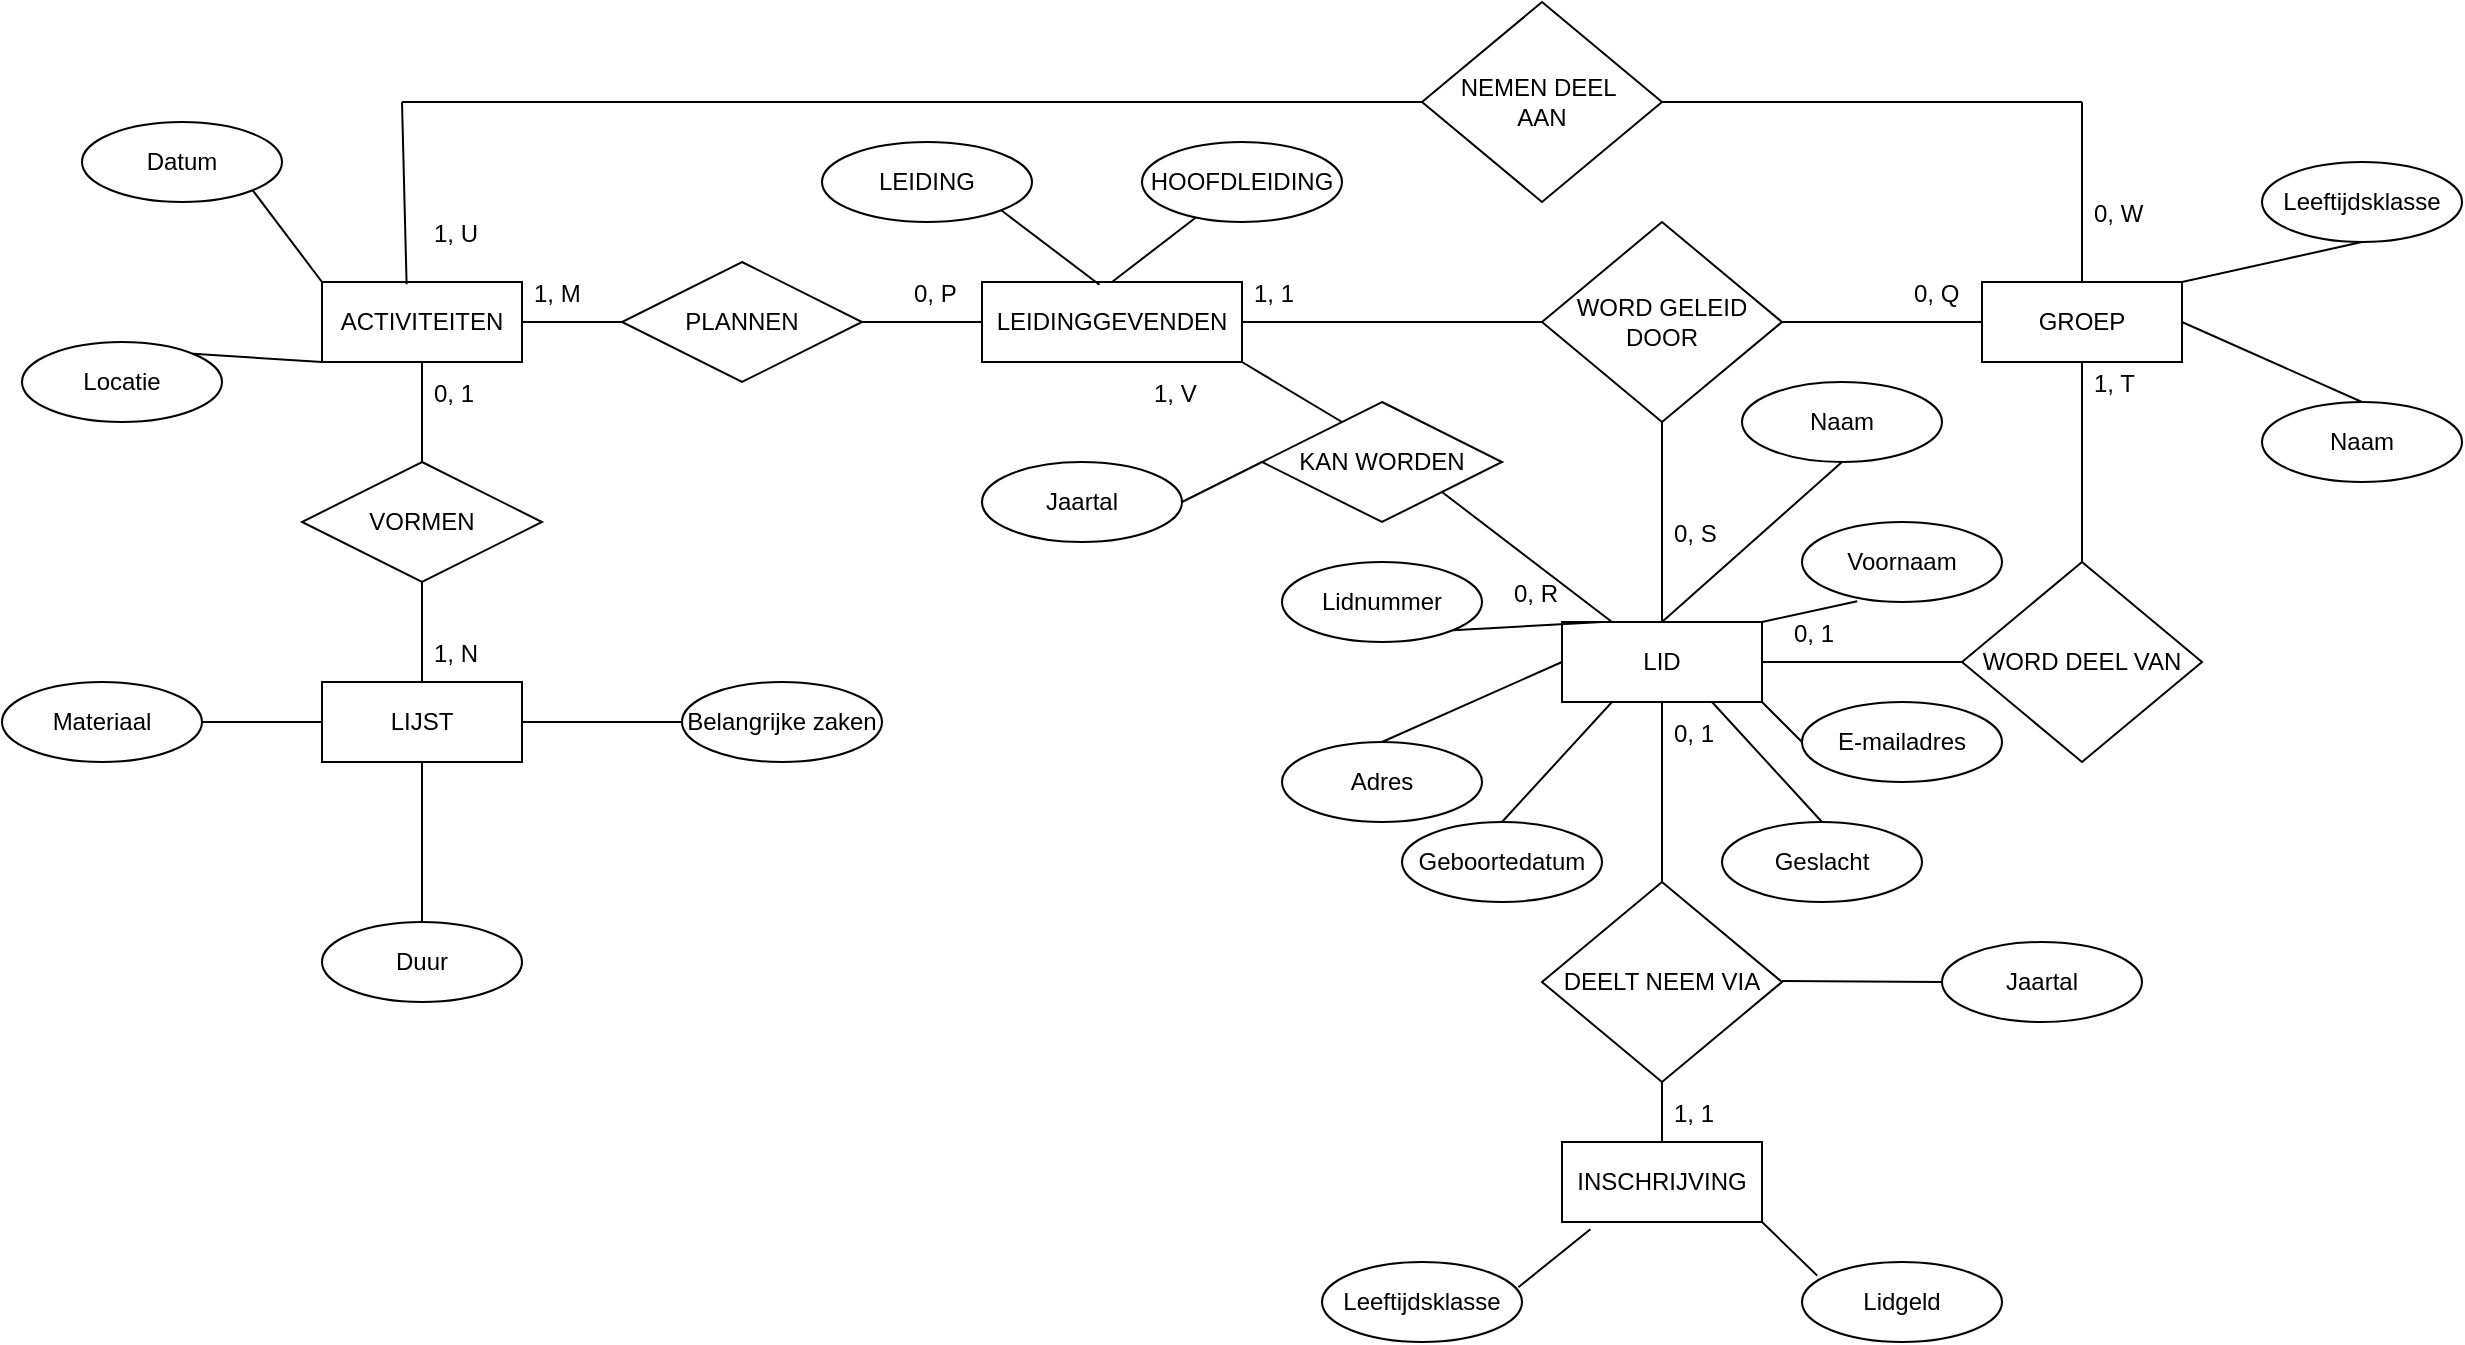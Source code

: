 <mxfile version="20.3.0" type="device"><diagram id="Uqq76q1GXSHjNBMuTjmS" name="Pagina-1"><mxGraphModel dx="2045" dy="2519" grid="1" gridSize="10" guides="1" tooltips="1" connect="1" arrows="1" fold="1" page="1" pageScale="1" pageWidth="827" pageHeight="1169" math="0" shadow="0"><root><mxCell id="0"/><mxCell id="1" parent="0"/><mxCell id="tCZ1ToOKtZZ8j16GFasy-3" value="LID" style="whiteSpace=wrap;html=1;align=center;" vertex="1" parent="1"><mxGeometry x="140" y="210" width="100" height="40" as="geometry"/></mxCell><mxCell id="tCZ1ToOKtZZ8j16GFasy-6" value="ACTIVITEITEN" style="whiteSpace=wrap;html=1;align=center;" vertex="1" parent="1"><mxGeometry x="-480" y="40" width="100" height="40" as="geometry"/></mxCell><mxCell id="tCZ1ToOKtZZ8j16GFasy-7" value="GROEP" style="whiteSpace=wrap;html=1;align=center;" vertex="1" parent="1"><mxGeometry x="350" y="40" width="100" height="40" as="geometry"/></mxCell><mxCell id="tCZ1ToOKtZZ8j16GFasy-8" value="Geslacht" style="ellipse;whiteSpace=wrap;html=1;align=center;" vertex="1" parent="1"><mxGeometry x="220" y="310" width="100" height="40" as="geometry"/></mxCell><mxCell id="tCZ1ToOKtZZ8j16GFasy-9" value="Adres" style="ellipse;whiteSpace=wrap;html=1;align=center;" vertex="1" parent="1"><mxGeometry y="270" width="100" height="40" as="geometry"/></mxCell><mxCell id="tCZ1ToOKtZZ8j16GFasy-10" value="Voornaam" style="ellipse;whiteSpace=wrap;html=1;align=center;" vertex="1" parent="1"><mxGeometry x="260" y="160" width="100" height="40" as="geometry"/></mxCell><mxCell id="tCZ1ToOKtZZ8j16GFasy-11" value="Naam" style="ellipse;whiteSpace=wrap;html=1;align=center;" vertex="1" parent="1"><mxGeometry x="230" y="90" width="100" height="40" as="geometry"/></mxCell><mxCell id="tCZ1ToOKtZZ8j16GFasy-12" value="Lidnummer&lt;span style=&quot;color: rgba(0, 0, 0, 0); font-family: monospace; font-size: 0px; text-align: start;&quot;&gt;%3CmxGraphModel%3E%3Croot%3E%3CmxCell%20id%3D%220%22%2F%3E%3CmxCell%20id%3D%221%22%20parent%3D%220%22%2F%3E%3CmxCell%20id%3D%222%22%20value%3D%22Entity%22%20style%3D%22whiteSpace%3Dwrap%3Bhtml%3D1%3Balign%3Dcenter%3B%22%20vertex%3D%221%22%20parent%3D%221%22%3E%3CmxGeometry%20x%3D%22550%22%20y%3D%22230%22%20width%3D%22100%22%20height%3D%2240%22%20as%3D%22geometry%22%2F%3E%3C%2FmxCell%3E%3C%2Froot%3E%3C%2FmxGraphModel%3E&lt;/span&gt;&lt;span style=&quot;color: rgba(0, 0, 0, 0); font-family: monospace; font-size: 0px; text-align: start;&quot;&gt;%3CmxGraphModel%3E%3Croot%3E%3CmxCell%20id%3D%220%22%2F%3E%3CmxCell%20id%3D%221%22%20parent%3D%220%22%2F%3E%3CmxCell%20id%3D%222%22%20value%3D%22Entity%22%20style%3D%22whiteSpace%3Dwrap%3Bhtml%3D1%3Balign%3Dcenter%3B%22%20vertex%3D%221%22%20parent%3D%221%22%3E%3CmxGeometry%20x%3D%22550%22%20y%3D%22230%22%20width%3D%22100%22%20height%3D%2240%22%20as%3D%22geometry%22%2F%3E%3C%2FmxCell%3E%3C%2Froot%3E%3C%2FmxGraphModel%3E&lt;/span&gt;&lt;span style=&quot;color: rgba(0, 0, 0, 0); font-family: monospace; font-size: 0px; text-align: start;&quot;&gt;%3CmxGraphModel%3E%3Croot%3E%3CmxCell%20id%3D%220%22%2F%3E%3CmxCell%20id%3D%221%22%20parent%3D%220%22%2F%3E%3CmxCell%20id%3D%222%22%20value%3D%22Entity%22%20style%3D%22whiteSpace%3Dwrap%3Bhtml%3D1%3Balign%3Dcenter%3B%22%20vertex%3D%221%22%20parent%3D%221%22%3E%3CmxGeometry%20x%3D%22550%22%20y%3D%22230%22%20width%3D%22100%22%20height%3D%2240%22%20as%3D%22geometry%22%2F%3E%3C%2FmxCell%3E%3C%2Froot%3E%3C%2FmxGraphModel%3E&lt;/span&gt;" style="ellipse;whiteSpace=wrap;html=1;align=center;" vertex="1" parent="1"><mxGeometry y="180" width="100" height="40" as="geometry"/></mxCell><mxCell id="tCZ1ToOKtZZ8j16GFasy-13" value="Geboortedatum" style="ellipse;whiteSpace=wrap;html=1;align=center;" vertex="1" parent="1"><mxGeometry x="60" y="310" width="100" height="40" as="geometry"/></mxCell><mxCell id="tCZ1ToOKtZZ8j16GFasy-14" value="E-mailadres" style="ellipse;whiteSpace=wrap;html=1;align=center;" vertex="1" parent="1"><mxGeometry x="260" y="250" width="100" height="40" as="geometry"/></mxCell><mxCell id="tCZ1ToOKtZZ8j16GFasy-16" value="" style="endArrow=none;html=1;rounded=0;entryX=0.25;entryY=1;entryDx=0;entryDy=0;exitX=0.5;exitY=0;exitDx=0;exitDy=0;" edge="1" parent="1" source="tCZ1ToOKtZZ8j16GFasy-13" target="tCZ1ToOKtZZ8j16GFasy-3"><mxGeometry relative="1" as="geometry"><mxPoint x="160" y="320" as="sourcePoint"/><mxPoint x="320" y="320" as="targetPoint"/></mxGeometry></mxCell><mxCell id="tCZ1ToOKtZZ8j16GFasy-17" value="" style="endArrow=none;html=1;rounded=0;entryX=0;entryY=0.5;entryDx=0;entryDy=0;exitX=0.5;exitY=0;exitDx=0;exitDy=0;" edge="1" parent="1" source="tCZ1ToOKtZZ8j16GFasy-9" target="tCZ1ToOKtZZ8j16GFasy-3"><mxGeometry relative="1" as="geometry"><mxPoint x="170" y="330" as="sourcePoint"/><mxPoint x="191.6" y="262" as="targetPoint"/></mxGeometry></mxCell><mxCell id="tCZ1ToOKtZZ8j16GFasy-18" value="" style="endArrow=none;html=1;rounded=0;entryX=0.5;entryY=1;entryDx=0;entryDy=0;startArrow=none;" edge="1" parent="1" target="tCZ1ToOKtZZ8j16GFasy-11"><mxGeometry relative="1" as="geometry"><mxPoint x="190" y="210" as="sourcePoint"/><mxPoint x="220" y="140" as="targetPoint"/></mxGeometry></mxCell><mxCell id="tCZ1ToOKtZZ8j16GFasy-19" value="" style="endArrow=none;html=1;rounded=0;entryX=0.276;entryY=0.99;entryDx=0;entryDy=0;exitX=0.5;exitY=0;exitDx=0;exitDy=0;entryPerimeter=0;" edge="1" parent="1" target="tCZ1ToOKtZZ8j16GFasy-10"><mxGeometry relative="1" as="geometry"><mxPoint x="240" y="210" as="sourcePoint"/><mxPoint x="280" y="190" as="targetPoint"/></mxGeometry></mxCell><mxCell id="tCZ1ToOKtZZ8j16GFasy-20" value="" style="endArrow=none;html=1;rounded=0;exitX=1;exitY=1;exitDx=0;exitDy=0;" edge="1" parent="1" source="tCZ1ToOKtZZ8j16GFasy-12"><mxGeometry relative="1" as="geometry"><mxPoint x="130" y="280" as="sourcePoint"/><mxPoint x="160" y="210" as="targetPoint"/></mxGeometry></mxCell><mxCell id="tCZ1ToOKtZZ8j16GFasy-21" value="" style="endArrow=none;html=1;rounded=0;exitX=1;exitY=1;exitDx=0;exitDy=0;entryX=0;entryY=0.5;entryDx=0;entryDy=0;" edge="1" parent="1" source="tCZ1ToOKtZZ8j16GFasy-3" target="tCZ1ToOKtZZ8j16GFasy-14"><mxGeometry relative="1" as="geometry"><mxPoint x="160" y="320" as="sourcePoint"/><mxPoint x="320" y="320" as="targetPoint"/></mxGeometry></mxCell><mxCell id="tCZ1ToOKtZZ8j16GFasy-22" value="" style="endArrow=none;html=1;rounded=0;exitX=0.75;exitY=1;exitDx=0;exitDy=0;entryX=0.5;entryY=0;entryDx=0;entryDy=0;" edge="1" parent="1" source="tCZ1ToOKtZZ8j16GFasy-3" target="tCZ1ToOKtZZ8j16GFasy-8"><mxGeometry relative="1" as="geometry"><mxPoint x="160" y="320" as="sourcePoint"/><mxPoint x="320" y="320" as="targetPoint"/></mxGeometry></mxCell><mxCell id="tCZ1ToOKtZZ8j16GFasy-23" value="INSCHRIJVING" style="whiteSpace=wrap;html=1;align=center;" vertex="1" parent="1"><mxGeometry x="140" y="470" width="100" height="40" as="geometry"/></mxCell><mxCell id="tCZ1ToOKtZZ8j16GFasy-25" value="Leeftijdsklasse" style="ellipse;whiteSpace=wrap;html=1;align=center;" vertex="1" parent="1"><mxGeometry x="20" y="530" width="100" height="40" as="geometry"/></mxCell><mxCell id="tCZ1ToOKtZZ8j16GFasy-26" value="Lidgeld" style="ellipse;whiteSpace=wrap;html=1;align=center;" vertex="1" parent="1"><mxGeometry x="260" y="530" width="100" height="40" as="geometry"/></mxCell><mxCell id="tCZ1ToOKtZZ8j16GFasy-28" value="" style="endArrow=none;html=1;rounded=0;exitX=0.982;exitY=0.315;exitDx=0;exitDy=0;entryX=0.142;entryY=1.09;entryDx=0;entryDy=0;exitPerimeter=0;entryPerimeter=0;" edge="1" parent="1" source="tCZ1ToOKtZZ8j16GFasy-25" target="tCZ1ToOKtZZ8j16GFasy-23"><mxGeometry relative="1" as="geometry"><mxPoint x="160" y="320" as="sourcePoint"/><mxPoint x="320" y="320" as="targetPoint"/></mxGeometry></mxCell><mxCell id="tCZ1ToOKtZZ8j16GFasy-30" value="" style="endArrow=none;html=1;rounded=0;exitX=1;exitY=1;exitDx=0;exitDy=0;entryX=0.076;entryY=0.17;entryDx=0;entryDy=0;entryPerimeter=0;" edge="1" parent="1" source="tCZ1ToOKtZZ8j16GFasy-23" target="tCZ1ToOKtZZ8j16GFasy-26"><mxGeometry relative="1" as="geometry"><mxPoint x="160" y="320" as="sourcePoint"/><mxPoint x="320" y="320" as="targetPoint"/></mxGeometry></mxCell><mxCell id="tCZ1ToOKtZZ8j16GFasy-35" value="Jaartal" style="ellipse;whiteSpace=wrap;html=1;align=center;" vertex="1" parent="1"><mxGeometry x="330" y="370" width="100" height="40" as="geometry"/></mxCell><mxCell id="tCZ1ToOKtZZ8j16GFasy-37" value="DEELT NEEM VIA" style="shape=rhombus;perimeter=rhombusPerimeter;whiteSpace=wrap;html=1;align=center;" vertex="1" parent="1"><mxGeometry x="130" y="340" width="120" height="100" as="geometry"/></mxCell><mxCell id="tCZ1ToOKtZZ8j16GFasy-38" value="" style="endArrow=none;html=1;rounded=0;exitX=0.5;exitY=1;exitDx=0;exitDy=0;entryX=0.5;entryY=0;entryDx=0;entryDy=0;" edge="1" parent="1" source="tCZ1ToOKtZZ8j16GFasy-3" target="tCZ1ToOKtZZ8j16GFasy-37"><mxGeometry relative="1" as="geometry"><mxPoint x="270" y="340" as="sourcePoint"/><mxPoint x="430" y="340" as="targetPoint"/></mxGeometry></mxCell><mxCell id="tCZ1ToOKtZZ8j16GFasy-42" value="" style="endArrow=none;html=1;rounded=0;exitX=0.5;exitY=1;exitDx=0;exitDy=0;entryX=0.5;entryY=0;entryDx=0;entryDy=0;" edge="1" parent="1" source="tCZ1ToOKtZZ8j16GFasy-37" target="tCZ1ToOKtZZ8j16GFasy-23"><mxGeometry relative="1" as="geometry"><mxPoint x="230" y="340" as="sourcePoint"/><mxPoint x="390" y="340" as="targetPoint"/></mxGeometry></mxCell><mxCell id="tCZ1ToOKtZZ8j16GFasy-44" value="LEIDINGGEVENDEN" style="whiteSpace=wrap;html=1;align=center;" vertex="1" parent="1"><mxGeometry x="-150" y="40" width="130" height="40" as="geometry"/></mxCell><mxCell id="tCZ1ToOKtZZ8j16GFasy-45" value="WORD DEEL VAN" style="shape=rhombus;perimeter=rhombusPerimeter;whiteSpace=wrap;html=1;align=center;" vertex="1" parent="1"><mxGeometry x="340" y="180" width="120" height="100" as="geometry"/></mxCell><mxCell id="tCZ1ToOKtZZ8j16GFasy-47" value="" style="endArrow=none;html=1;rounded=0;exitX=1;exitY=0.5;exitDx=0;exitDy=0;entryX=0;entryY=0.5;entryDx=0;entryDy=0;" edge="1" parent="1" source="tCZ1ToOKtZZ8j16GFasy-3" target="tCZ1ToOKtZZ8j16GFasy-45"><mxGeometry relative="1" as="geometry"><mxPoint x="380" y="240" as="sourcePoint"/><mxPoint x="540" y="240" as="targetPoint"/></mxGeometry></mxCell><mxCell id="tCZ1ToOKtZZ8j16GFasy-49" value="" style="endArrow=none;html=1;rounded=0;exitX=0.5;exitY=0;exitDx=0;exitDy=0;entryX=0.5;entryY=1;entryDx=0;entryDy=0;" edge="1" parent="1" source="tCZ1ToOKtZZ8j16GFasy-45" target="tCZ1ToOKtZZ8j16GFasy-7"><mxGeometry relative="1" as="geometry"><mxPoint x="380" y="240" as="sourcePoint"/><mxPoint x="530" y="230" as="targetPoint"/></mxGeometry></mxCell><mxCell id="tCZ1ToOKtZZ8j16GFasy-51" value="" style="endArrow=none;html=1;rounded=0;" edge="1" parent="1"><mxGeometry relative="1" as="geometry"><mxPoint x="250" y="389.5" as="sourcePoint"/><mxPoint x="330" y="390" as="targetPoint"/></mxGeometry></mxCell><mxCell id="tCZ1ToOKtZZ8j16GFasy-55" value="Leeftijdsklasse" style="ellipse;whiteSpace=wrap;html=1;align=center;" vertex="1" parent="1"><mxGeometry x="490" y="-20" width="100" height="40" as="geometry"/></mxCell><mxCell id="tCZ1ToOKtZZ8j16GFasy-56" value="Naam" style="ellipse;whiteSpace=wrap;html=1;align=center;" vertex="1" parent="1"><mxGeometry x="490" y="100" width="100" height="40" as="geometry"/></mxCell><mxCell id="tCZ1ToOKtZZ8j16GFasy-57" value="" style="endArrow=none;html=1;rounded=0;exitX=0.5;exitY=1;exitDx=0;exitDy=0;entryX=1;entryY=0;entryDx=0;entryDy=0;" edge="1" parent="1" source="tCZ1ToOKtZZ8j16GFasy-55" target="tCZ1ToOKtZZ8j16GFasy-7"><mxGeometry relative="1" as="geometry"><mxPoint x="340" y="240" as="sourcePoint"/><mxPoint x="500" y="240" as="targetPoint"/></mxGeometry></mxCell><mxCell id="tCZ1ToOKtZZ8j16GFasy-58" value="" style="endArrow=none;html=1;rounded=0;exitX=0.5;exitY=0;exitDx=0;exitDy=0;entryX=1;entryY=0.5;entryDx=0;entryDy=0;" edge="1" parent="1" source="tCZ1ToOKtZZ8j16GFasy-56" target="tCZ1ToOKtZZ8j16GFasy-7"><mxGeometry relative="1" as="geometry"><mxPoint x="340" y="240" as="sourcePoint"/><mxPoint x="450" y="80" as="targetPoint"/></mxGeometry></mxCell><mxCell id="tCZ1ToOKtZZ8j16GFasy-59" value="WORD GELEID DOOR" style="shape=rhombus;perimeter=rhombusPerimeter;whiteSpace=wrap;html=1;align=center;" vertex="1" parent="1"><mxGeometry x="130" y="10" width="120" height="100" as="geometry"/></mxCell><mxCell id="tCZ1ToOKtZZ8j16GFasy-60" value="" style="endArrow=none;html=1;rounded=0;exitX=0;exitY=0.5;exitDx=0;exitDy=0;" edge="1" parent="1" source="tCZ1ToOKtZZ8j16GFasy-7"><mxGeometry relative="1" as="geometry"><mxPoint x="350" y="80" as="sourcePoint"/><mxPoint x="250" y="60" as="targetPoint"/></mxGeometry></mxCell><mxCell id="tCZ1ToOKtZZ8j16GFasy-62" value="" style="endArrow=none;html=1;rounded=0;exitX=0.25;exitY=0;exitDx=0;exitDy=0;entryX=1;entryY=1;entryDx=0;entryDy=0;startArrow=none;" edge="1" parent="1" source="tCZ1ToOKtZZ8j16GFasy-73" target="tCZ1ToOKtZZ8j16GFasy-44"><mxGeometry relative="1" as="geometry"><mxPoint x="410" y="240" as="sourcePoint"/><mxPoint x="660" y="130" as="targetPoint"/></mxGeometry></mxCell><mxCell id="tCZ1ToOKtZZ8j16GFasy-63" value="" style="endArrow=none;html=1;rounded=0;exitX=0.5;exitY=1;exitDx=0;exitDy=0;entryX=0.5;entryY=0;entryDx=0;entryDy=0;" edge="1" parent="1" source="tCZ1ToOKtZZ8j16GFasy-59" target="tCZ1ToOKtZZ8j16GFasy-3"><mxGeometry relative="1" as="geometry"><mxPoint x="260" y="240" as="sourcePoint"/><mxPoint x="420" y="240" as="targetPoint"/></mxGeometry></mxCell><mxCell id="tCZ1ToOKtZZ8j16GFasy-65" value="" style="endArrow=none;html=1;rounded=0;exitX=1;exitY=0.5;exitDx=0;exitDy=0;entryX=0;entryY=0.5;entryDx=0;entryDy=0;" edge="1" parent="1" source="tCZ1ToOKtZZ8j16GFasy-44" target="tCZ1ToOKtZZ8j16GFasy-59"><mxGeometry relative="1" as="geometry"><mxPoint x="70" y="240" as="sourcePoint"/><mxPoint x="230" y="240" as="targetPoint"/></mxGeometry></mxCell><mxCell id="tCZ1ToOKtZZ8j16GFasy-67" value="" style="endArrow=none;html=1;rounded=0;exitX=0.5;exitY=0;exitDx=0;exitDy=0;" edge="1" parent="1" source="tCZ1ToOKtZZ8j16GFasy-44" target="tCZ1ToOKtZZ8j16GFasy-68"><mxGeometry relative="1" as="geometry"><mxPoint x="-40" y="230" as="sourcePoint"/><mxPoint x="-80" as="targetPoint"/></mxGeometry></mxCell><mxCell id="tCZ1ToOKtZZ8j16GFasy-68" value="HOOFDLEIDING" style="ellipse;whiteSpace=wrap;html=1;align=center;" vertex="1" parent="1"><mxGeometry x="-70" y="-30" width="100" height="40" as="geometry"/></mxCell><mxCell id="tCZ1ToOKtZZ8j16GFasy-69" value="LEIDING" style="ellipse;whiteSpace=wrap;html=1;" vertex="1" parent="1"><mxGeometry x="-230" y="-30" width="105" height="40" as="geometry"/></mxCell><mxCell id="tCZ1ToOKtZZ8j16GFasy-71" value="" style="endArrow=none;html=1;rounded=0;exitX=0.452;exitY=0.035;exitDx=0;exitDy=0;entryX=1;entryY=1;entryDx=0;entryDy=0;exitPerimeter=0;" edge="1" parent="1" source="tCZ1ToOKtZZ8j16GFasy-44" target="tCZ1ToOKtZZ8j16GFasy-69"><mxGeometry relative="1" as="geometry"><mxPoint x="-30" y="240" as="sourcePoint"/><mxPoint x="130" y="240" as="targetPoint"/></mxGeometry></mxCell><mxCell id="tCZ1ToOKtZZ8j16GFasy-73" value="KAN WORDEN" style="shape=rhombus;perimeter=rhombusPerimeter;whiteSpace=wrap;html=1;align=center;" vertex="1" parent="1"><mxGeometry x="-10" y="100" width="120" height="60" as="geometry"/></mxCell><mxCell id="tCZ1ToOKtZZ8j16GFasy-74" value="" style="endArrow=none;html=1;rounded=0;exitX=0.25;exitY=0;exitDx=0;exitDy=0;entryX=1;entryY=1;entryDx=0;entryDy=0;" edge="1" parent="1" source="tCZ1ToOKtZZ8j16GFasy-3" target="tCZ1ToOKtZZ8j16GFasy-73"><mxGeometry relative="1" as="geometry"><mxPoint x="165" y="210" as="sourcePoint"/><mxPoint x="-20" y="80" as="targetPoint"/></mxGeometry></mxCell><mxCell id="tCZ1ToOKtZZ8j16GFasy-75" value="Jaartal" style="ellipse;whiteSpace=wrap;html=1;align=center;" vertex="1" parent="1"><mxGeometry x="-150" y="130" width="100" height="40" as="geometry"/></mxCell><mxCell id="tCZ1ToOKtZZ8j16GFasy-76" value="" style="endArrow=none;html=1;rounded=0;exitX=1;exitY=0.5;exitDx=0;exitDy=0;entryX=0;entryY=0.5;entryDx=0;entryDy=0;" edge="1" parent="1" source="tCZ1ToOKtZZ8j16GFasy-75" target="tCZ1ToOKtZZ8j16GFasy-73"><mxGeometry relative="1" as="geometry"><mxPoint y="240" as="sourcePoint"/><mxPoint x="160" y="240" as="targetPoint"/></mxGeometry></mxCell><mxCell id="tCZ1ToOKtZZ8j16GFasy-80" value="" style="endArrow=none;html=1;rounded=0;exitX=1;exitY=0.5;exitDx=0;exitDy=0;entryX=0;entryY=0.5;entryDx=0;entryDy=0;" edge="1" parent="1" source="tCZ1ToOKtZZ8j16GFasy-6" target="tCZ1ToOKtZZ8j16GFasy-44"><mxGeometry relative="1" as="geometry"><mxPoint x="-310" y="140" as="sourcePoint"/><mxPoint x="-150" y="140" as="targetPoint"/></mxGeometry></mxCell><mxCell id="tCZ1ToOKtZZ8j16GFasy-81" value="PLANNEN" style="shape=rhombus;perimeter=rhombusPerimeter;whiteSpace=wrap;html=1;align=center;" vertex="1" parent="1"><mxGeometry x="-330" y="30" width="120" height="60" as="geometry"/></mxCell><mxCell id="tCZ1ToOKtZZ8j16GFasy-82" value="" style="endArrow=none;html=1;rounded=0;exitX=0.5;exitY=1;exitDx=0;exitDy=0;entryX=0.5;entryY=0;entryDx=0;entryDy=0;" edge="1" parent="1" source="tCZ1ToOKtZZ8j16GFasy-6" target="tCZ1ToOKtZZ8j16GFasy-84"><mxGeometry relative="1" as="geometry"><mxPoint x="-410" y="140" as="sourcePoint"/><mxPoint x="-430" y="200" as="targetPoint"/></mxGeometry></mxCell><mxCell id="tCZ1ToOKtZZ8j16GFasy-84" value="LIJST" style="whiteSpace=wrap;html=1;align=center;" vertex="1" parent="1"><mxGeometry x="-480" y="240" width="100" height="40" as="geometry"/></mxCell><mxCell id="tCZ1ToOKtZZ8j16GFasy-85" value="VORMEN" style="shape=rhombus;perimeter=rhombusPerimeter;whiteSpace=wrap;html=1;align=center;" vertex="1" parent="1"><mxGeometry x="-490" y="130" width="120" height="60" as="geometry"/></mxCell><mxCell id="tCZ1ToOKtZZ8j16GFasy-86" value="" style="endArrow=none;html=1;rounded=0;entryX=0.5;entryY=0;entryDx=0;entryDy=0;" edge="1" parent="1" target="tCZ1ToOKtZZ8j16GFasy-7"><mxGeometry relative="1" as="geometry"><mxPoint x="400" y="-50" as="sourcePoint"/><mxPoint x="60" y="10" as="targetPoint"/></mxGeometry></mxCell><mxCell id="tCZ1ToOKtZZ8j16GFasy-87" value="" style="endArrow=none;html=1;rounded=0;" edge="1" parent="1"><mxGeometry relative="1" as="geometry"><mxPoint x="-440" y="-50" as="sourcePoint"/><mxPoint x="400" y="-50" as="targetPoint"/></mxGeometry></mxCell><mxCell id="tCZ1ToOKtZZ8j16GFasy-88" value="" style="endArrow=none;html=1;rounded=0;entryX=0.423;entryY=0.029;entryDx=0;entryDy=0;entryPerimeter=0;" edge="1" parent="1" target="tCZ1ToOKtZZ8j16GFasy-6"><mxGeometry relative="1" as="geometry"><mxPoint x="-440" y="-50" as="sourcePoint"/><mxPoint x="-440" y="30" as="targetPoint"/></mxGeometry></mxCell><mxCell id="tCZ1ToOKtZZ8j16GFasy-90" value="NEMEN DEEL&amp;nbsp;&lt;br&gt;AAN" style="shape=rhombus;perimeter=rhombusPerimeter;whiteSpace=wrap;html=1;align=center;" vertex="1" parent="1"><mxGeometry x="70" y="-100" width="120" height="100" as="geometry"/></mxCell><mxCell id="tCZ1ToOKtZZ8j16GFasy-91" value="Datum" style="ellipse;whiteSpace=wrap;html=1;align=center;" vertex="1" parent="1"><mxGeometry x="-600" y="-40" width="100" height="40" as="geometry"/></mxCell><mxCell id="tCZ1ToOKtZZ8j16GFasy-92" value="" style="endArrow=none;html=1;rounded=0;exitX=1;exitY=1;exitDx=0;exitDy=0;entryX=0;entryY=0;entryDx=0;entryDy=0;" edge="1" parent="1" source="tCZ1ToOKtZZ8j16GFasy-91" target="tCZ1ToOKtZZ8j16GFasy-6"><mxGeometry relative="1" as="geometry"><mxPoint x="-340" y="290" as="sourcePoint"/><mxPoint x="-180" y="290" as="targetPoint"/></mxGeometry></mxCell><mxCell id="tCZ1ToOKtZZ8j16GFasy-93" value="Locatie" style="ellipse;whiteSpace=wrap;html=1;align=center;" vertex="1" parent="1"><mxGeometry x="-630" y="70" width="100" height="40" as="geometry"/></mxCell><mxCell id="tCZ1ToOKtZZ8j16GFasy-94" value="" style="endArrow=none;html=1;rounded=0;exitX=1;exitY=0;exitDx=0;exitDy=0;entryX=0;entryY=0.5;entryDx=0;entryDy=0;" edge="1" parent="1" source="tCZ1ToOKtZZ8j16GFasy-93"><mxGeometry relative="1" as="geometry"><mxPoint x="-360" y="390" as="sourcePoint"/><mxPoint x="-480" y="80" as="targetPoint"/></mxGeometry></mxCell><mxCell id="tCZ1ToOKtZZ8j16GFasy-95" value="Materiaal" style="ellipse;whiteSpace=wrap;html=1;align=center;" vertex="1" parent="1"><mxGeometry x="-640" y="240" width="100" height="40" as="geometry"/></mxCell><mxCell id="tCZ1ToOKtZZ8j16GFasy-96" value="Duur" style="ellipse;whiteSpace=wrap;html=1;align=center;" vertex="1" parent="1"><mxGeometry x="-480" y="360" width="100" height="40" as="geometry"/></mxCell><mxCell id="tCZ1ToOKtZZ8j16GFasy-97" value="Belangrijke zaken" style="ellipse;whiteSpace=wrap;html=1;align=center;" vertex="1" parent="1"><mxGeometry x="-300" y="240" width="100" height="40" as="geometry"/></mxCell><mxCell id="tCZ1ToOKtZZ8j16GFasy-98" value="" style="endArrow=none;html=1;rounded=0;exitX=1;exitY=0.5;exitDx=0;exitDy=0;entryX=0;entryY=0.5;entryDx=0;entryDy=0;" edge="1" parent="1" source="tCZ1ToOKtZZ8j16GFasy-95" target="tCZ1ToOKtZZ8j16GFasy-84"><mxGeometry relative="1" as="geometry"><mxPoint x="-380" y="270" as="sourcePoint"/><mxPoint x="-220" y="270" as="targetPoint"/></mxGeometry></mxCell><mxCell id="tCZ1ToOKtZZ8j16GFasy-101" value="" style="endArrow=none;html=1;rounded=0;exitX=1;exitY=0.5;exitDx=0;exitDy=0;entryX=0;entryY=0.5;entryDx=0;entryDy=0;" edge="1" parent="1" source="tCZ1ToOKtZZ8j16GFasy-84" target="tCZ1ToOKtZZ8j16GFasy-97"><mxGeometry relative="1" as="geometry"><mxPoint x="-380" y="270" as="sourcePoint"/><mxPoint x="-220" y="270" as="targetPoint"/></mxGeometry></mxCell><mxCell id="tCZ1ToOKtZZ8j16GFasy-102" value="" style="endArrow=none;html=1;rounded=0;exitX=0.5;exitY=1;exitDx=0;exitDy=0;entryX=0.5;entryY=0;entryDx=0;entryDy=0;" edge="1" parent="1" source="tCZ1ToOKtZZ8j16GFasy-84" target="tCZ1ToOKtZZ8j16GFasy-96"><mxGeometry relative="1" as="geometry"><mxPoint x="-380" y="270" as="sourcePoint"/><mxPoint x="-220" y="270" as="targetPoint"/></mxGeometry></mxCell><mxCell id="tCZ1ToOKtZZ8j16GFasy-103" value="0, 1" style="text;strokeColor=none;fillColor=none;align=left;verticalAlign=middle;spacingLeft=4;spacingRight=4;overflow=hidden;points=[[0,0.5],[1,0.5]];portConstraint=eastwest;rotatable=0;" vertex="1" parent="1"><mxGeometry x="-430" y="80" width="80" height="30" as="geometry"/></mxCell><mxCell id="tCZ1ToOKtZZ8j16GFasy-104" value="1, N" style="text;strokeColor=none;fillColor=none;align=left;verticalAlign=middle;spacingLeft=4;spacingRight=4;overflow=hidden;points=[[0,0.5],[1,0.5]];portConstraint=eastwest;rotatable=0;" vertex="1" parent="1"><mxGeometry x="-430" y="210" width="80" height="30" as="geometry"/></mxCell><mxCell id="tCZ1ToOKtZZ8j16GFasy-105" value="1, M" style="text;strokeColor=none;fillColor=none;align=left;verticalAlign=middle;spacingLeft=4;spacingRight=4;overflow=hidden;points=[[0,0.5],[1,0.5]];portConstraint=eastwest;rotatable=0;" vertex="1" parent="1"><mxGeometry x="-380" y="30" width="80" height="30" as="geometry"/></mxCell><mxCell id="tCZ1ToOKtZZ8j16GFasy-106" value="0, P" style="text;strokeColor=none;fillColor=none;align=left;verticalAlign=middle;spacingLeft=4;spacingRight=4;overflow=hidden;points=[[0,0.5],[1,0.5]];portConstraint=eastwest;rotatable=0;" vertex="1" parent="1"><mxGeometry x="-190" y="30" width="80" height="30" as="geometry"/></mxCell><mxCell id="tCZ1ToOKtZZ8j16GFasy-107" value="1, 1" style="text;strokeColor=none;fillColor=none;align=left;verticalAlign=middle;spacingLeft=4;spacingRight=4;overflow=hidden;points=[[0,0.5],[1,0.5]];portConstraint=eastwest;rotatable=0;" vertex="1" parent="1"><mxGeometry x="-20" y="30" width="80" height="30" as="geometry"/></mxCell><mxCell id="tCZ1ToOKtZZ8j16GFasy-108" value="0, R" style="text;strokeColor=none;fillColor=none;align=left;verticalAlign=middle;spacingLeft=4;spacingRight=4;overflow=hidden;points=[[0,0.5],[1,0.5]];portConstraint=eastwest;rotatable=0;" vertex="1" parent="1"><mxGeometry x="110" y="180" width="80" height="30" as="geometry"/></mxCell><mxCell id="tCZ1ToOKtZZ8j16GFasy-109" value="0, S" style="text;strokeColor=none;fillColor=none;align=left;verticalAlign=middle;spacingLeft=4;spacingRight=4;overflow=hidden;points=[[0,0.5],[1,0.5]];portConstraint=eastwest;rotatable=0;" vertex="1" parent="1"><mxGeometry x="190" y="150" width="80" height="30" as="geometry"/></mxCell><mxCell id="tCZ1ToOKtZZ8j16GFasy-111" value="0, 1" style="text;strokeColor=none;fillColor=none;align=left;verticalAlign=middle;spacingLeft=4;spacingRight=4;overflow=hidden;points=[[0,0.5],[1,0.5]];portConstraint=eastwest;rotatable=0;" vertex="1" parent="1"><mxGeometry x="190" y="250" width="80" height="30" as="geometry"/></mxCell><mxCell id="tCZ1ToOKtZZ8j16GFasy-112" value="1, 1" style="text;strokeColor=none;fillColor=none;align=left;verticalAlign=middle;spacingLeft=4;spacingRight=4;overflow=hidden;points=[[0,0.5],[1,0.5]];portConstraint=eastwest;rotatable=0;" vertex="1" parent="1"><mxGeometry x="190" y="440" width="80" height="30" as="geometry"/></mxCell><mxCell id="tCZ1ToOKtZZ8j16GFasy-113" value="0, 1" style="text;strokeColor=none;fillColor=none;align=left;verticalAlign=middle;spacingLeft=4;spacingRight=4;overflow=hidden;points=[[0,0.5],[1,0.5]];portConstraint=eastwest;rotatable=0;" vertex="1" parent="1"><mxGeometry x="250" y="200" width="80" height="30" as="geometry"/></mxCell><mxCell id="tCZ1ToOKtZZ8j16GFasy-114" value="1, T" style="text;strokeColor=none;fillColor=none;align=left;verticalAlign=middle;spacingLeft=4;spacingRight=4;overflow=hidden;points=[[0,0.5],[1,0.5]];portConstraint=eastwest;rotatable=0;" vertex="1" parent="1"><mxGeometry x="400" y="75" width="80" height="30" as="geometry"/></mxCell><mxCell id="tCZ1ToOKtZZ8j16GFasy-115" value="0, Q" style="text;strokeColor=none;fillColor=none;align=left;verticalAlign=middle;spacingLeft=4;spacingRight=4;overflow=hidden;points=[[0,0.5],[1,0.5]];portConstraint=eastwest;rotatable=0;" vertex="1" parent="1"><mxGeometry x="310" y="30" width="80" height="30" as="geometry"/></mxCell><mxCell id="tCZ1ToOKtZZ8j16GFasy-116" value="1, U" style="text;strokeColor=none;fillColor=none;align=left;verticalAlign=middle;spacingLeft=4;spacingRight=4;overflow=hidden;points=[[0,0.5],[1,0.5]];portConstraint=eastwest;rotatable=0;" vertex="1" parent="1"><mxGeometry x="-430" width="80" height="30" as="geometry"/></mxCell><mxCell id="tCZ1ToOKtZZ8j16GFasy-117" value="1, V" style="text;strokeColor=none;fillColor=none;align=left;verticalAlign=middle;spacingLeft=4;spacingRight=4;overflow=hidden;points=[[0,0.5],[1,0.5]];portConstraint=eastwest;rotatable=0;" vertex="1" parent="1"><mxGeometry x="-70" y="80" width="80" height="30" as="geometry"/></mxCell><mxCell id="tCZ1ToOKtZZ8j16GFasy-118" value="0, W" style="text;strokeColor=none;fillColor=none;align=left;verticalAlign=middle;spacingLeft=4;spacingRight=4;overflow=hidden;points=[[0,0.5],[1,0.5]];portConstraint=eastwest;rotatable=0;" vertex="1" parent="1"><mxGeometry x="400" y="-10" width="80" height="30" as="geometry"/></mxCell></root></mxGraphModel></diagram></mxfile>
